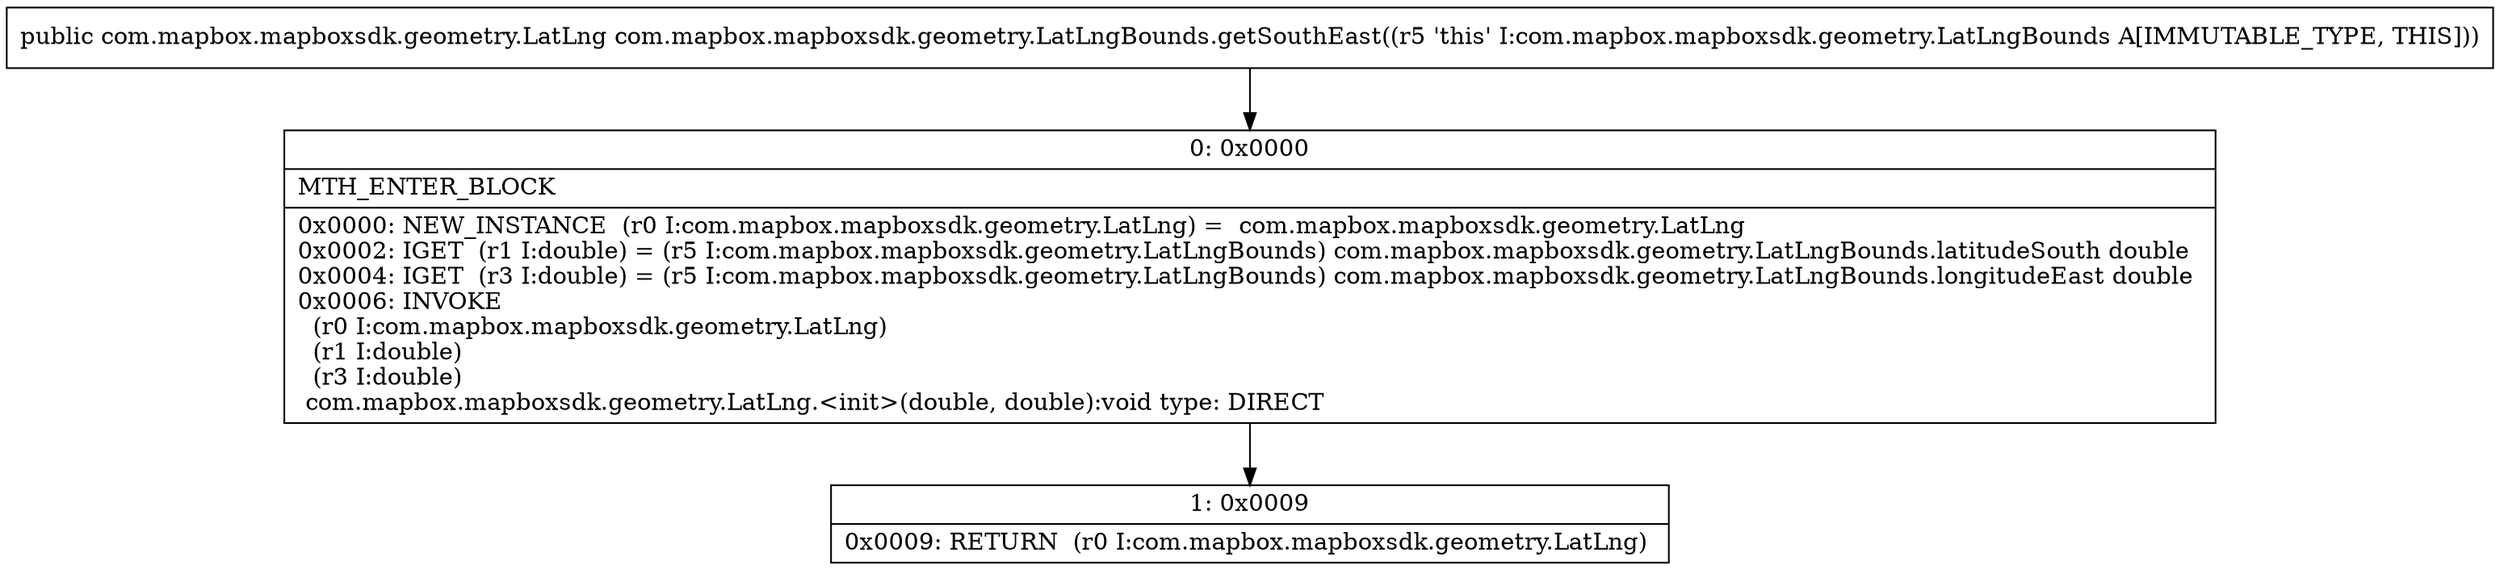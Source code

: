 digraph "CFG forcom.mapbox.mapboxsdk.geometry.LatLngBounds.getSouthEast()Lcom\/mapbox\/mapboxsdk\/geometry\/LatLng;" {
Node_0 [shape=record,label="{0\:\ 0x0000|MTH_ENTER_BLOCK\l|0x0000: NEW_INSTANCE  (r0 I:com.mapbox.mapboxsdk.geometry.LatLng) =  com.mapbox.mapboxsdk.geometry.LatLng \l0x0002: IGET  (r1 I:double) = (r5 I:com.mapbox.mapboxsdk.geometry.LatLngBounds) com.mapbox.mapboxsdk.geometry.LatLngBounds.latitudeSouth double \l0x0004: IGET  (r3 I:double) = (r5 I:com.mapbox.mapboxsdk.geometry.LatLngBounds) com.mapbox.mapboxsdk.geometry.LatLngBounds.longitudeEast double \l0x0006: INVOKE  \l  (r0 I:com.mapbox.mapboxsdk.geometry.LatLng)\l  (r1 I:double)\l  (r3 I:double)\l com.mapbox.mapboxsdk.geometry.LatLng.\<init\>(double, double):void type: DIRECT \l}"];
Node_1 [shape=record,label="{1\:\ 0x0009|0x0009: RETURN  (r0 I:com.mapbox.mapboxsdk.geometry.LatLng) \l}"];
MethodNode[shape=record,label="{public com.mapbox.mapboxsdk.geometry.LatLng com.mapbox.mapboxsdk.geometry.LatLngBounds.getSouthEast((r5 'this' I:com.mapbox.mapboxsdk.geometry.LatLngBounds A[IMMUTABLE_TYPE, THIS])) }"];
MethodNode -> Node_0;
Node_0 -> Node_1;
}

